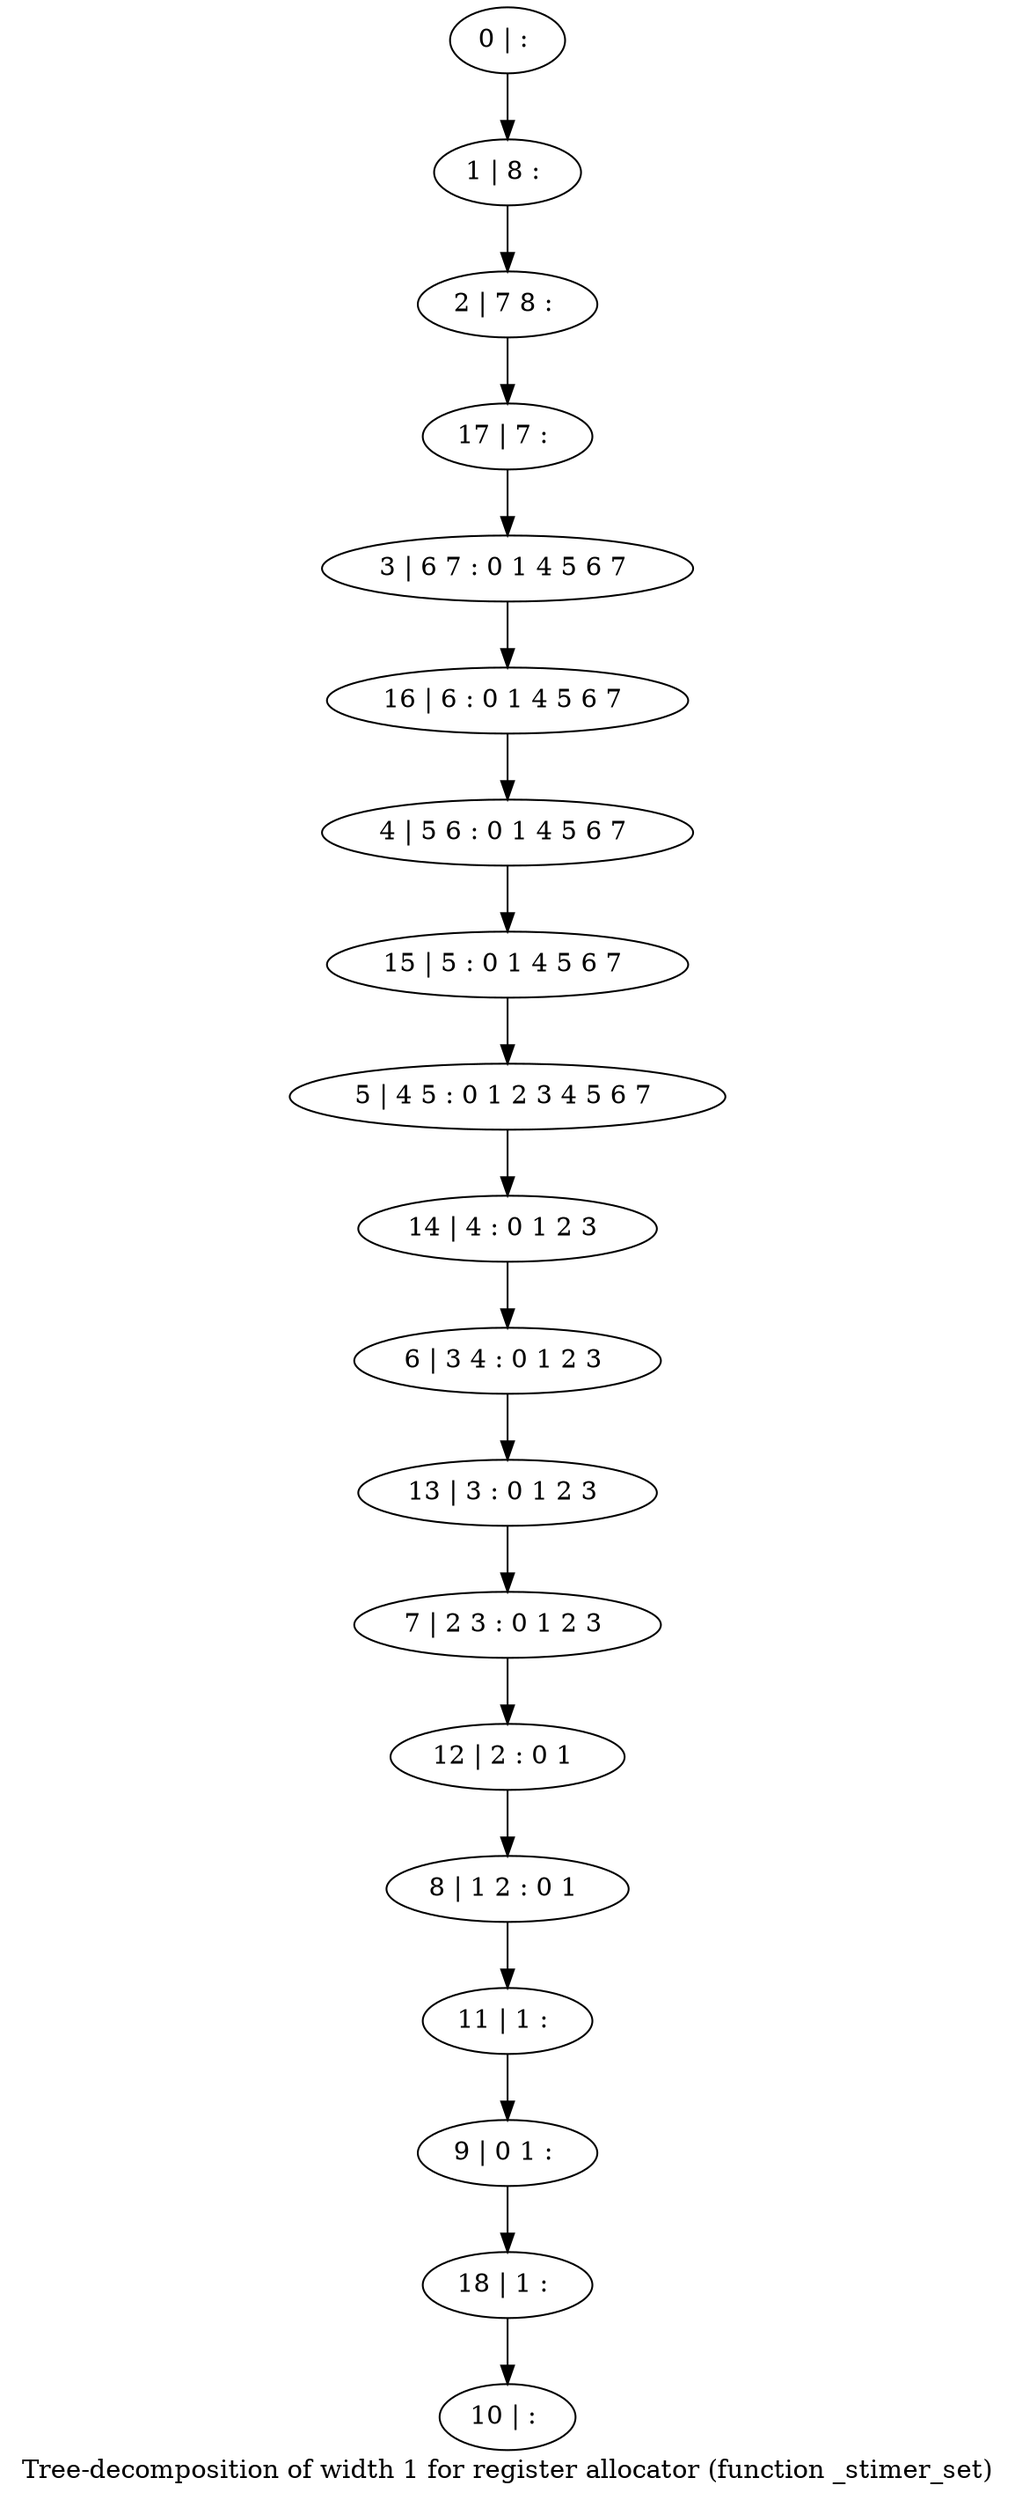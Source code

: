 digraph G {
graph [label="Tree-decomposition of width 1 for register allocator (function _stimer_set)"]
0[label="0 | : "];
1[label="1 | 8 : "];
2[label="2 | 7 8 : "];
3[label="3 | 6 7 : 0 1 4 5 6 7 "];
4[label="4 | 5 6 : 0 1 4 5 6 7 "];
5[label="5 | 4 5 : 0 1 2 3 4 5 6 7 "];
6[label="6 | 3 4 : 0 1 2 3 "];
7[label="7 | 2 3 : 0 1 2 3 "];
8[label="8 | 1 2 : 0 1 "];
9[label="9 | 0 1 : "];
10[label="10 | : "];
11[label="11 | 1 : "];
12[label="12 | 2 : 0 1 "];
13[label="13 | 3 : 0 1 2 3 "];
14[label="14 | 4 : 0 1 2 3 "];
15[label="15 | 5 : 0 1 4 5 6 7 "];
16[label="16 | 6 : 0 1 4 5 6 7 "];
17[label="17 | 7 : "];
18[label="18 | 1 : "];
0->1 ;
1->2 ;
11->9 ;
8->11 ;
12->8 ;
7->12 ;
13->7 ;
6->13 ;
14->6 ;
5->14 ;
15->5 ;
4->15 ;
16->4 ;
3->16 ;
17->3 ;
2->17 ;
18->10 ;
9->18 ;
}
